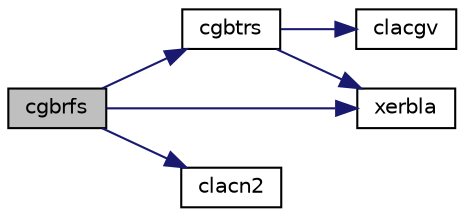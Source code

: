 digraph "cgbrfs"
{
 // LATEX_PDF_SIZE
  edge [fontname="Helvetica",fontsize="10",labelfontname="Helvetica",labelfontsize="10"];
  node [fontname="Helvetica",fontsize="10",shape=record];
  rankdir="LR";
  Node1 [label="cgbrfs",height=0.2,width=0.4,color="black", fillcolor="grey75", style="filled", fontcolor="black",tooltip="CGBRFS"];
  Node1 -> Node2 [color="midnightblue",fontsize="10",style="solid",fontname="Helvetica"];
  Node2 [label="cgbtrs",height=0.2,width=0.4,color="black", fillcolor="white", style="filled",URL="$cgbtrs_8f.html#a72b02720b9ad928960ee5a5e92e6a5d7",tooltip="CGBTRS"];
  Node2 -> Node3 [color="midnightblue",fontsize="10",style="solid",fontname="Helvetica"];
  Node3 [label="clacgv",height=0.2,width=0.4,color="black", fillcolor="white", style="filled",URL="$clacgv_8f.html#a0ff51770edb0cdc7328fdae7ace7954e",tooltip="CLACGV conjugates a complex vector."];
  Node2 -> Node4 [color="midnightblue",fontsize="10",style="solid",fontname="Helvetica"];
  Node4 [label="xerbla",height=0.2,width=0.4,color="black", fillcolor="white", style="filled",URL="$xerbla_8f.html#a377ee61015baf8dea7770b3a404b1c07",tooltip="XERBLA"];
  Node1 -> Node5 [color="midnightblue",fontsize="10",style="solid",fontname="Helvetica"];
  Node5 [label="clacn2",height=0.2,width=0.4,color="black", fillcolor="white", style="filled",URL="$clacn2_8f.html#ab908babe3ec3648412de15e0f8ab4479",tooltip="CLACN2 estimates the 1-norm of a square matrix, using reverse communication for evaluating matrix-vec..."];
  Node1 -> Node4 [color="midnightblue",fontsize="10",style="solid",fontname="Helvetica"];
}
